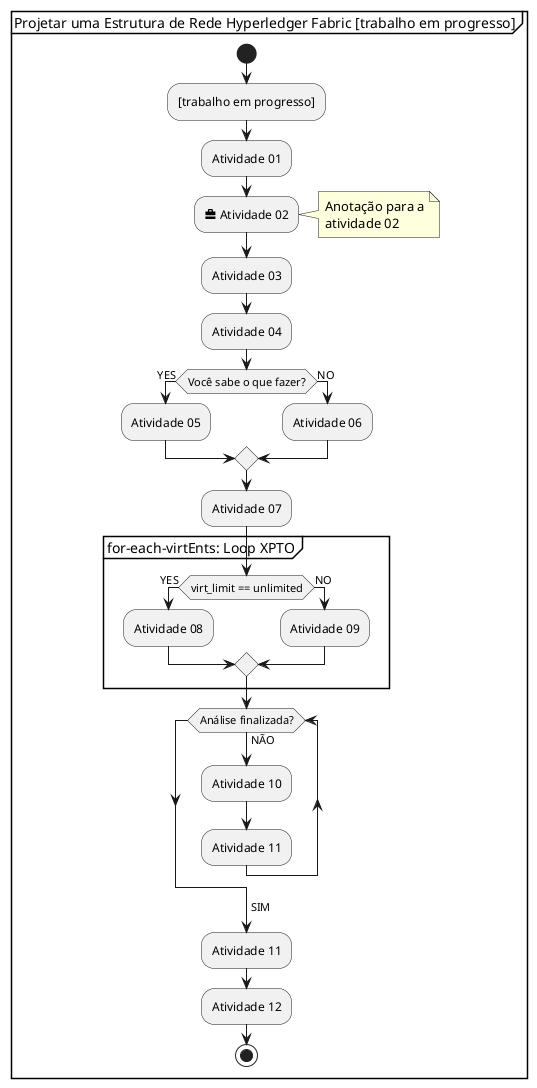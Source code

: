 ‘
' Veja o modelo de diagrama de atividade em:
' Uso de icones => https://plantuml.com/openiconic
‘
@startuml DiagramaAtividadesPlantUMLModelo
partition "Projetar uma Estrutura de Rede Hyperledger Fabric [trabalho em progresso]" {
    start
        :[trabalho em progresso];
        :Atividade 01;
        :<size:15><&briefcase></size> Atividade 02;
        note right
            Anotação para a
            atividade 02
        end note

        :Atividade 03;
        :Atividade 04;

        if (Você sabe o que fazer?) then
            -> YES;
            :Atividade 05;
        else
            -> NO;
            :Atividade 06;
        endif
            :Atividade 07;

        partition for-each-virtEnts: Loop XPTO {
           if (virt_limit == unlimited) then
               -> YES;
               :Atividade 08;
           else
               -> NO;
               :Atividade 09;
           endif
        }

        while (Análise finalizada?)
            -> NÃO;
            :Atividade 10;
            :Atividade 11;
        endwhile
        -> SIM;

        :Atividade 11;
        :Atividade 12;
    stop
}
@enduml
